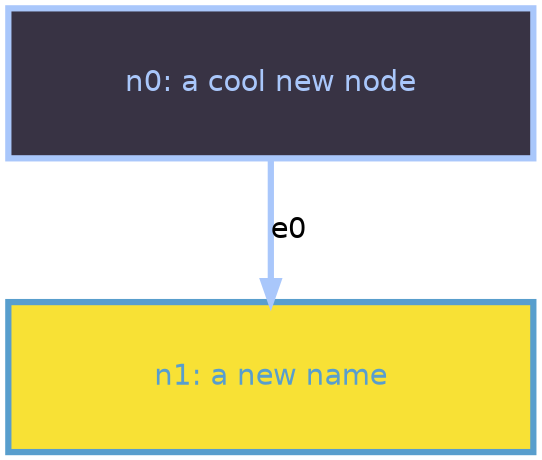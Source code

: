 digraph {

    graph [fontname = "helvetica" rankdir=TB ranksep=0.75 nodesep=0.5];
    node [fontname = "helvetica" style="filled" shape=box height=1 width=3.5 penwidth=3];
    edge [fontname = "helvetica" penwidth=3 color="#A9C7FB"];

    "n0" [label="n0: a cool new node" fillcolor="#383344" color="#A9C7FB" fontcolor="#A9C7FB"]
    "n1" [label="n1: a new name" fillcolor="#F8E135" color="#589ECD" fontcolor="#589ECD"]

    "n0" -> "n1" [label="e0"];

}